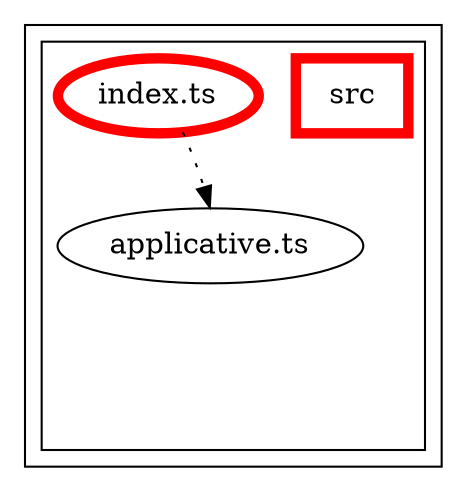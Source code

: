 digraph "dependency-graph-@siteimprove/alfa-applicative" {
  compound = true;
  "src/applicative.ts";
  subgraph "cluster_src" {
    color = "#000000";
    label = "";
    "exit_src" [
      style = "invis";
    ];
    subgraph "cluster_src" {
      color = "#000000";
      label = "";
      "name_src" [
        penwidth = 5;
        shape = "rectangle";
        color = "#ff0000";
        label = "src";
      ];
      "exit_src" [
        style = "invis";
      ];
      "src/applicative.ts" [
        label = "applicative.ts";
      ];
      "src/index.ts" [
        label = "index.ts";
        color = "#ff0000";
        penwidth = 5;
      ];
      "src/applicative.ts" -> "exit_src" [
        style = "invis";
      ];
      "src/index.ts" -> "exit_src" [
        style = "invis";
      ];
    }
    "exit_src" -> "exit_src" [
      style = "invis";
    ];
    "exit_src" -> "exit_src" [
      style = "invis";
    ];
  }
  "src/index.ts" -> "src/applicative.ts" [
    style = "invis";
  ];
  "src/index.ts" -> "src/applicative.ts" [
    style = "dotted";
    color = "black";
  ];
}